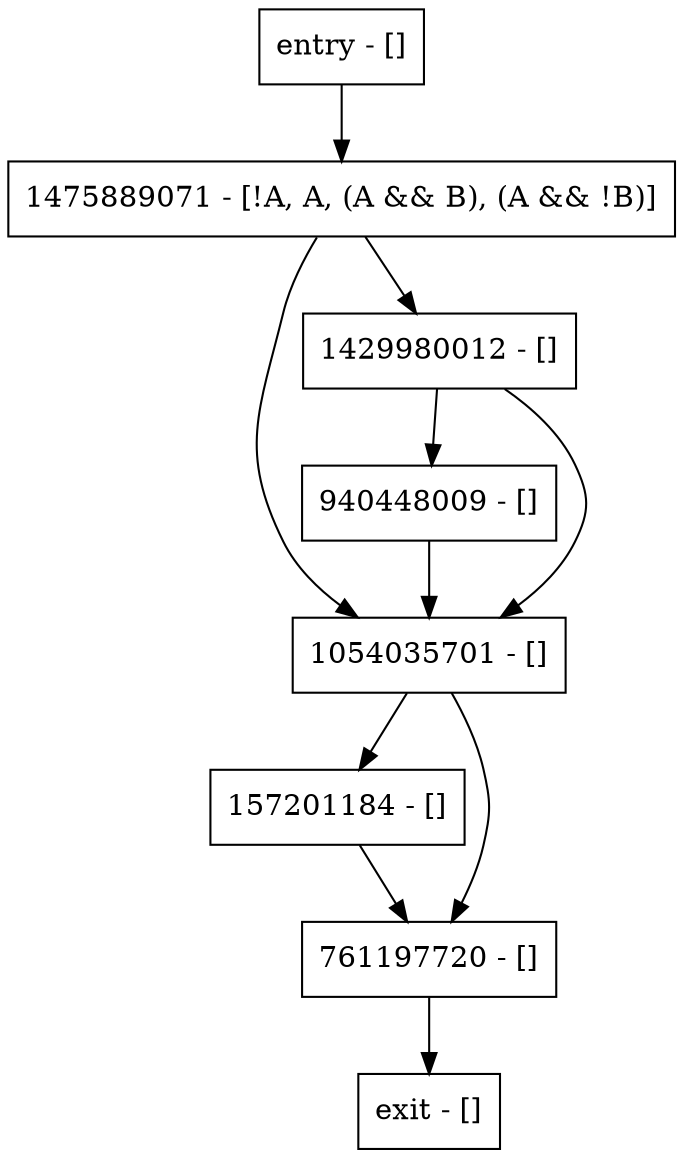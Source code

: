 digraph main {
node [shape=record];
entry [label="entry - []"];
exit [label="exit - []"];
940448009 [label="940448009 - []"];
157201184 [label="157201184 - []"];
1054035701 [label="1054035701 - []"];
761197720 [label="761197720 - []"];
1429980012 [label="1429980012 - []"];
1475889071 [label="1475889071 - [!A, A, (A && B), (A && !B)]"];
entry;
exit;
entry -> 1475889071;
940448009 -> 1054035701;
157201184 -> 761197720;
1054035701 -> 157201184;
1054035701 -> 761197720;
761197720 -> exit;
1429980012 -> 940448009;
1429980012 -> 1054035701;
1475889071 -> 1054035701;
1475889071 -> 1429980012;
}

